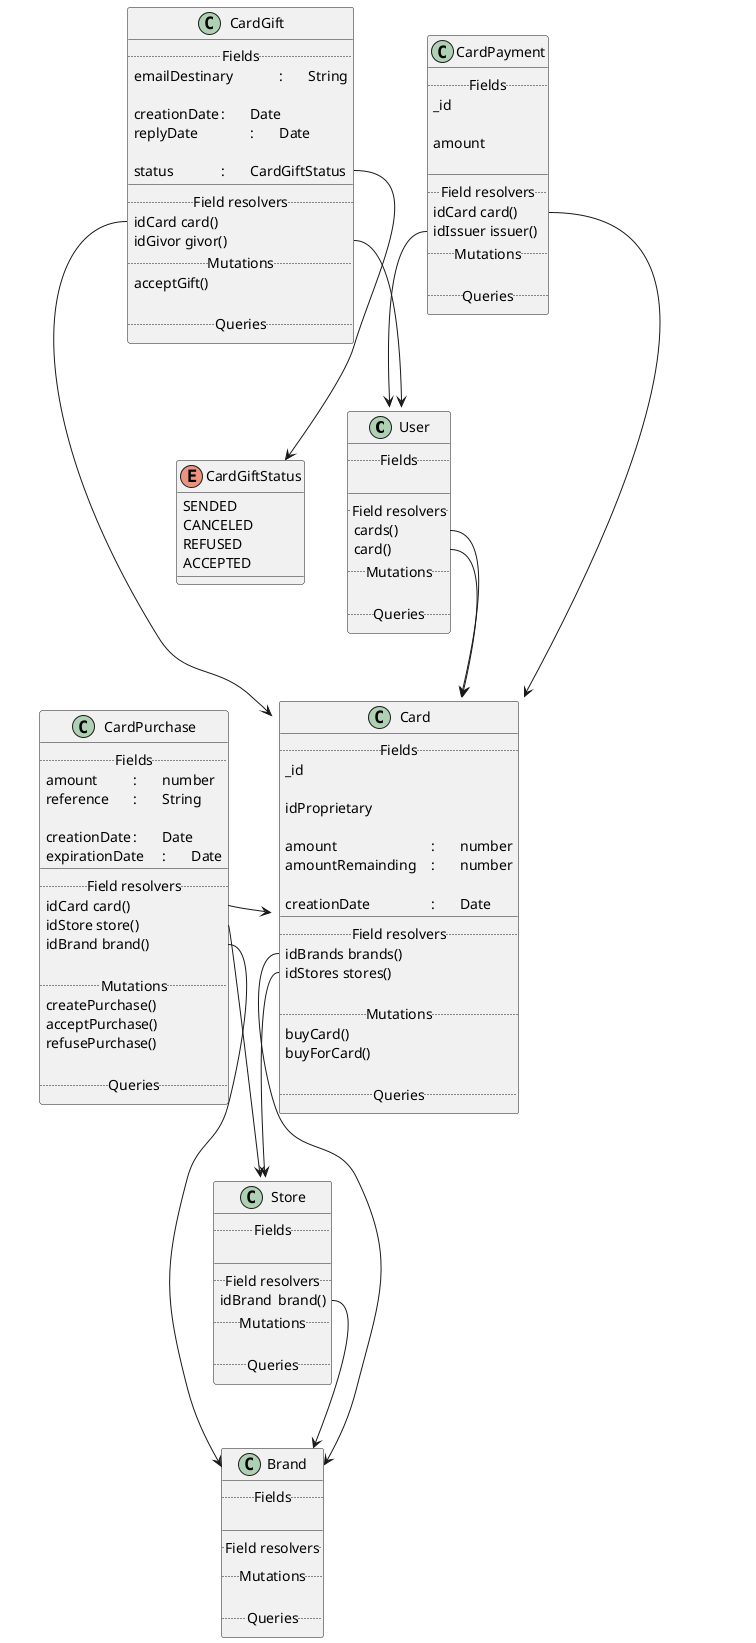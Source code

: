@startuml

class User {
	.. Fields ..

	__
	.. Field resolvers ..
	cards()
	card()
	.. Mutations ..

	.. Queries ..
}

User::cards --> Card
User::card --> Card

class Brand {
	.. Fields ..

	__
	.. Field resolvers ..
	.. Mutations ..

	.. Queries ..
}

class Store {
	.. Fields ..

	__
	.. Field resolvers ..
	idBrand	brand()
	.. Mutations ..

	.. Queries ..
}

Store::idBrand --> Brand

class Card {
	.. Fields ..
	_id

	idProprietary

	amount				:	number
	amountRemainding	:	number

	creationDate			:	Date
	__
	.. Field resolvers ..
	idBrands brands()
	idStores stores()

	.. Mutations ..
	buyCard()
	buyForCard()

	.. Queries ..
}
Card::idBrands --> Brand
Card::idStores --> Store

enum CardGiftStatus {
	SENDED
	CANCELED
	REFUSED
	ACCEPTED
}

class CardGift {
	.. Fields ..
	emailDestinary		:	String

	creationDate	:	Date
	replyDate		:	Date

	status		:	CardGiftStatus
	__
	.. Field resolvers ..
	idCard card()
	idGivor givor()
	.. Mutations ..
	acceptGift()

	.. Queries ..
}
CardGift::idCard --> Card
CardGift::idGivor --> User
CardGift::status --> CardGiftStatus

class CardPayment {
	.. Fields ..
	_id

	amount

	__
	.. Field resolvers ..
	idCard card()
	idIssuer issuer()
	.. Mutations ..

	.. Queries ..
}

CardPayment::idCard --> Card
CardPayment::idIssuer --> User

class CardPurchase {
	.. Fields ..
	amount		:	number
	reference	:	String

	creationDate	:	Date
	expirationDate	:	Date
	__
	.. Field resolvers ..
	idCard card()
	idStore store()
	idBrand brand()

	.. Mutations ..
	createPurchase()
	acceptPurchase()
	refusePurchase()

	.. Queries ..
}
CardPurchase::idCard -> Card
CardPurchase::idStore -> Store
CardPurchase::idBrand -> Brand
@enduml

